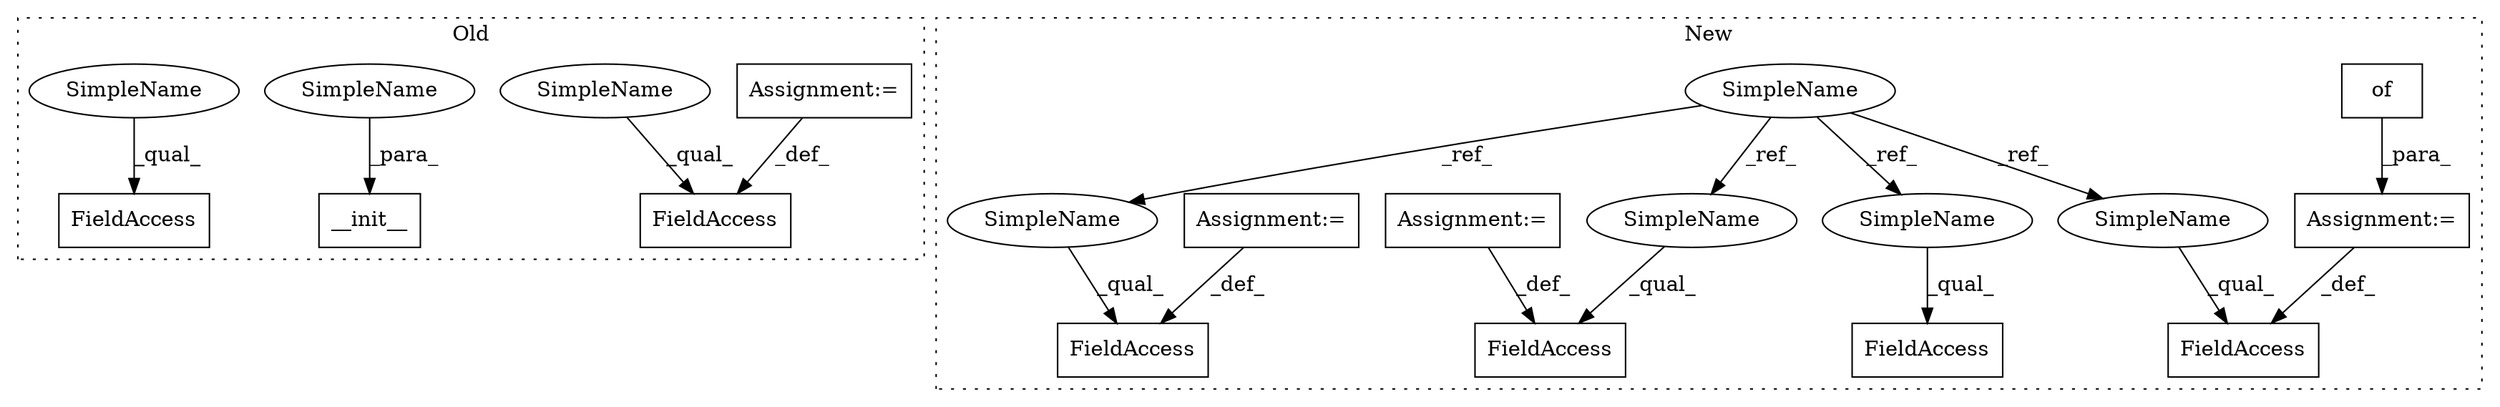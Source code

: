 digraph G {
subgraph cluster0 {
1 [label="__init__" a="32" s="548,637" l="9,1" shape="box"];
11 [label="FieldAccess" a="22" s="852" l="13" shape="box"];
12 [label="FieldAccess" a="22" s="915" l="10" shape="box"];
13 [label="Assignment:=" a="7" s="865" l="1" shape="box"];
18 [label="SimpleName" a="42" s="852" l="4" shape="ellipse"];
19 [label="SimpleName" a="42" s="557" l="4" shape="ellipse"];
20 [label="SimpleName" a="42" s="915" l="4" shape="ellipse"];
label = "Old";
style="dotted";
}
subgraph cluster1 {
2 [label="of" a="32" s="567" l="4" shape="box"];
3 [label="Assignment:=" a="7" s="562" l="1" shape="box"];
4 [label="FieldAccess" a="22" s="555" l="7" shape="box"];
5 [label="SimpleName" a="42" s="287" l="4" shape="ellipse"];
6 [label="FieldAccess" a="22" s="451" l="11" shape="box"];
7 [label="FieldAccess" a="22" s="499" l="17" shape="box"];
8 [label="Assignment:=" a="7" s="516" l="1" shape="box"];
9 [label="Assignment:=" a="7" s="462" l="1" shape="box"];
10 [label="FieldAccess" a="22" s="599" l="8" shape="box"];
14 [label="SimpleName" a="42" s="555" l="4" shape="ellipse"];
15 [label="SimpleName" a="42" s="599" l="4" shape="ellipse"];
16 [label="SimpleName" a="42" s="499" l="4" shape="ellipse"];
17 [label="SimpleName" a="42" s="451" l="4" shape="ellipse"];
label = "New";
style="dotted";
}
2 -> 3 [label="_para_"];
3 -> 4 [label="_def_"];
5 -> 17 [label="_ref_"];
5 -> 14 [label="_ref_"];
5 -> 16 [label="_ref_"];
5 -> 15 [label="_ref_"];
8 -> 7 [label="_def_"];
9 -> 6 [label="_def_"];
13 -> 11 [label="_def_"];
14 -> 4 [label="_qual_"];
15 -> 10 [label="_qual_"];
16 -> 7 [label="_qual_"];
17 -> 6 [label="_qual_"];
18 -> 11 [label="_qual_"];
19 -> 1 [label="_para_"];
20 -> 12 [label="_qual_"];
}